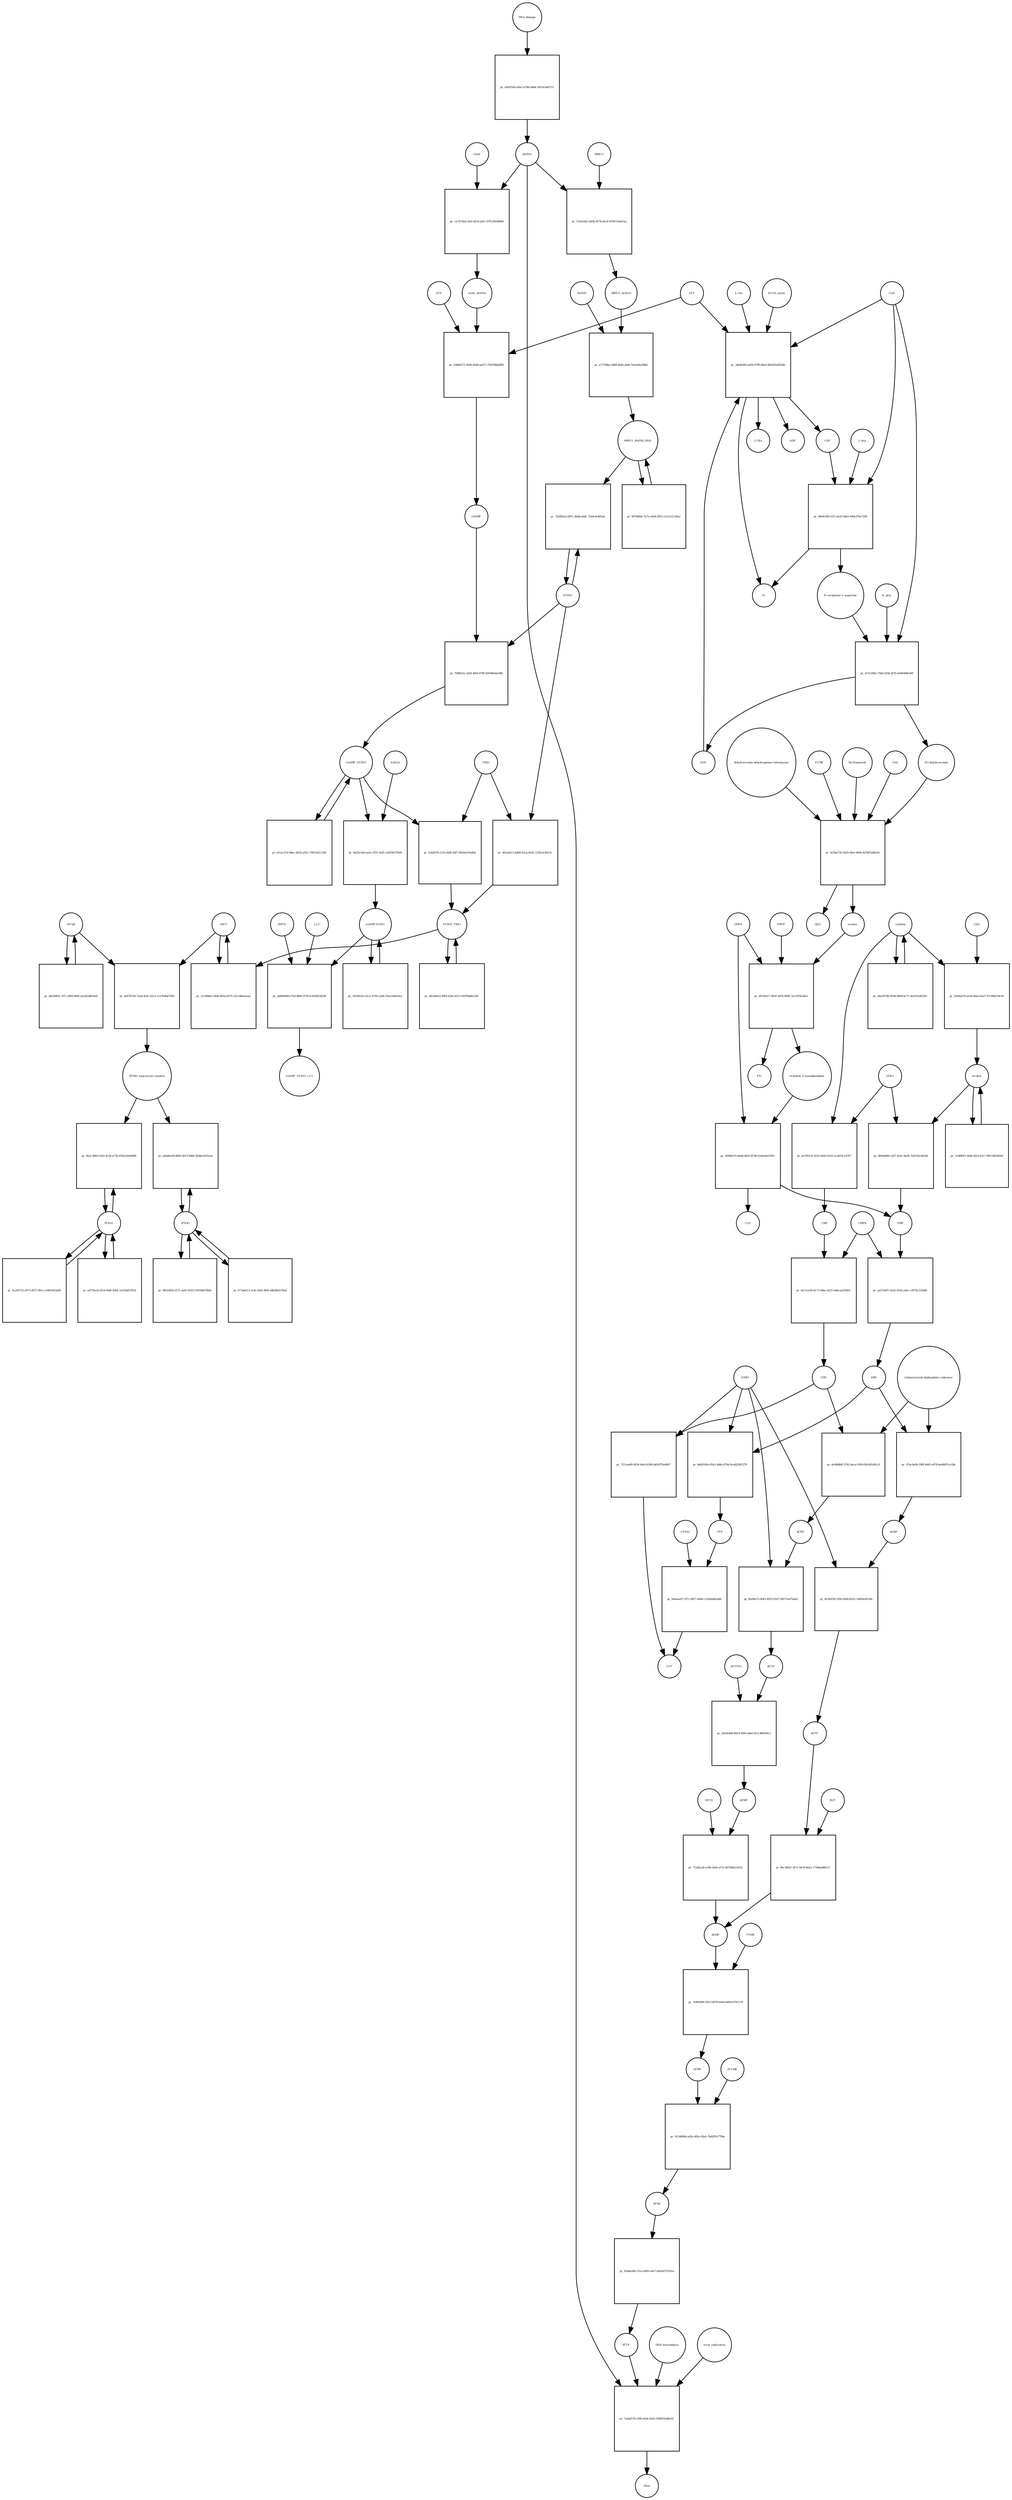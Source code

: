 strict digraph  {
"NF-kB" [annotation="urn_miriam_obo.go_GO%3A0071159", bipartite=0, cls=complex, fontsize=4, label="NF-kB", shape=circle];
"pr_be67b726-7eab-4a0c-b5c5-1ce7b4be7926" [annotation="", bipartite=1, cls=process, fontsize=4, label="pr_be67b726-7eab-4a0c-b5c5-1ce7b4be7926", shape=square];
"IFNB1 expression complex" [annotation="", bipartite=0, cls=complex, fontsize=4, label="IFNB1 expression complex", shape=circle];
IRF3 [annotation="urn_miriam_hgnc_6118|urn_miriam_uniprot_Q14653|urn_miriam_ensembl_ENSG00000126456|urn_miriam_refseq_NM_001571|urn_miriam_hgnc.symbol_IRF3|urn_miriam_ncbigene_3661", bipartite=0, cls="macromolecule multimer", fontsize=4, label=IRF3, shape=circle];
dCDP [annotation="urn_miriam_obo.chebi_CHEBI%3A28846", bipartite=0, cls="simple chemical", fontsize=4, label=dCDP, shape=circle];
"pr_ffa99e15-9043-4925-81d7-98271e47abab" [annotation="", bipartite=1, cls=process, fontsize=4, label="pr_ffa99e15-9043-4925-81d7-98271e47abab", shape=square];
dCTP [annotation="urn_miriam_obo.chebi_CHEBI%3A16311", bipartite=0, cls="simple chemical", fontsize=4, label=dCTP, shape=circle];
NME1 [annotation="urn_miriam_uniprot_P15531|urn_miriam_hgnc_7849", bipartite=0, cls=macromolecule, fontsize=4, label=NME1, shape=circle];
uridine [annotation="urn_miriam_obo.chebi_CHEBI%3A16704", bipartite=0, cls="simple chemical", fontsize=4, label=uridine, shape=circle];
"pr_df446d80-cd27-416c-8a58-7e6193cd61b8" [annotation="", bipartite=1, cls=process, fontsize=4, label="pr_df446d80-cd27-416c-8a58-7e6193cd61b8", shape=square];
UMP [annotation="urn_miriam_obo.chebi_CHEBI%3A57865", bipartite=0, cls="simple chemical", fontsize=4, label=UMP, shape=circle];
UCK2 [annotation="urn_miriam_uniprot_Q9HA47|urn_miriam_hgnc_HGNC%3A12562", bipartite=0, cls=macromolecule, fontsize=4, label=UCK2, shape=circle];
"orotidine 5'-monophosphate" [annotation="urn_miriam_obo.chebi_CHEBI%3A15842", bipartite=0, cls="simple chemical", fontsize=4, label="orotidine 5'-monophosphate", shape=circle];
"pr_5696b155-b0ab-4832-8748-e54eeeb195f1" [annotation="", bipartite=1, cls=process, fontsize=4, label="pr_5696b155-b0ab-4832-8748-e54eeeb195f1", shape=square];
UMPS [annotation="urn_miriam_ncbigene_7372|urn_miriam_refseq_NM_000373|urn_miriam_hgnc.symbol_UMPS|urn_miriam_hgnc_12563|urn_miriam_ensembl_ENSG00000114491|urn_miriam_uniprot_P11172", bipartite=0, cls="macromolecule multimer", fontsize=4, label=UMPS, shape=circle];
CO2 [annotation="urn_miriam_obo.chebi_CHEBI%3A16526", bipartite=0, cls="simple chemical", fontsize=4, label=CO2, shape=circle];
UTP [annotation="urn_miriam_obo.chebi_CHEBI%3A15713", bipartite=0, cls="simple chemical", fontsize=4, label=UTP, shape=circle];
"pr_b44aea97-2f7c-4927-b40d-c192ebd62ddb" [annotation="", bipartite=1, cls=process, fontsize=4, label="pr_b44aea97-2f7c-4927-b40d-c192ebd62ddb", shape=square];
CTP [annotation="urn_miriam_obo.chebi_CHEBI%3A17677", bipartite=0, cls="simple chemical", fontsize=4, label=CTP, shape=circle];
CTPS1 [annotation="urn_miriam_hgnc_HGNC%3A2519|urn_miriam_uniprot_P17812", bipartite=0, cls=macromolecule, fontsize=4, label=CTPS1, shape=circle];
UDP [annotation="urn_miriam_obo.chebi_CHEBI%3A17659", bipartite=0, cls="simple chemical", fontsize=4, label=UDP, shape=circle];
"pr_97ac0a04-599f-44d5-a078-be46f47ce1bb" [annotation="", bipartite=1, cls=process, fontsize=4, label="pr_97ac0a04-599f-44d5-a078-be46f47ce1bb", shape=square];
dUDP [annotation="urn_miriam_obo.chebi_CHEBI%3A28850", bipartite=0, cls="simple chemical", fontsize=4, label=dUDP, shape=circle];
"ribonucleoside-diphosphate reductase" [annotation="urn_miriam_brenda_1.17.4.1|urn_miriam_obo.go_GO%3A0005971", bipartite=0, cls=complex, fontsize=4, label="ribonucleoside-diphosphate reductase", shape=circle];
IFNB1 [annotation="urn_miriam_ensembl_ENSG00000171855|urn_miriam_hgnc.symbol_IFNB1|urn_miriam_hgnc_5434|urn_miriam_uniprot_P01574|urn_miriam_refseq_NM_002176|urn_miriam_ncbigene_3456", bipartite=0, cls=macromolecule, fontsize=4, label=IFNB1, shape=circle];
"pr_a9ab6c69-d000-4815-848e-0fd4ec823ced" [annotation="", bipartite=1, cls=process, fontsize=4, label="pr_a9ab6c69-d000-4815-848e-0fd4ec823ced", shape=square];
"pr_ea57a607-a035-47d2-a9ec-cf87dc233dd0" [annotation="", bipartite=1, cls=process, fontsize=4, label="pr_ea57a607-a035-47d2-a9ec-cf87dc233dd0", shape=square];
CMPK [annotation="urn_miriam_uniprot_P30085|urn_miriam_hgnc_HGNC%3A18170", bipartite=0, cls=macromolecule, fontsize=4, label=CMPK, shape=circle];
"cGAMP-STING" [annotation="", bipartite=0, cls=complex, fontsize=4, label="cGAMP-STING", shape=circle];
"pr_1d5d053e-65c2-4744-a264-f3eec6d0e0a2" [annotation="", bipartite=1, cls=process, fontsize=4, label="pr_1d5d053e-65c2-4744-a264-f3eec6d0e0a2", shape=square];
IFNA1 [annotation="urn_miriam_hgnc.symbol_IFNA1|urn_miriam_ncbigene_3439|urn_miriam_refseq_NM_024013|urn_miriam_uniprot_P01562|urn_miriam_hgnc_5417|urn_miriam_ensembl_ENSG00000197919", bipartite=0, cls=macromolecule, fontsize=4, label=IFNA1, shape=circle];
"pr_9a2c3b80-51b3-4c56-a77b-478e126e009b" [annotation="", bipartite=1, cls=process, fontsize=4, label="pr_9a2c3b80-51b3-4c56-a77b-478e126e009b", shape=square];
"pr_51df8061-bb4f-40c6-b1c7-ffb130b3d592" [annotation="", bipartite=1, cls=process, fontsize=4, label="pr_51df8061-bb4f-40c6-b1c7-ffb130b3d592", shape=square];
CDP [annotation="urn_miriam_obo.chebi_CHEBI%3A17239", bipartite=0, cls="simple chemical", fontsize=4, label=CDP, shape=circle];
"pr_dc68d8df-2742-4aca-92fd-63fc001d0c2f" [annotation="", bipartite=1, cls=process, fontsize=4, label="pr_dc68d8df-2742-4aca-92fd-63fc001d0c2f", shape=square];
"pr_7211ee69-0624-44e0-83d0-dd367f5e6607" [annotation="", bipartite=1, cls=process, fontsize=4, label="pr_7211ee69-0624-44e0-83d0-dd367f5e6607", shape=square];
dTDP [annotation="urn_miriam_obo.chebi_CHEBI%3A18075", bipartite=0, cls="simple chemical", fontsize=4, label=dTDP, shape=circle];
"pr_056da586-551a-4d95-a0e7-6eb2d721541a" [annotation="", bipartite=1, cls=process, fontsize=4, label="pr_056da586-551a-4d95-a0e7-6eb2d721541a", shape=square];
dTTP [annotation="urn_miriam_obo.chebi_CHEBI%3A18077", bipartite=0, cls="simple chemical", fontsize=4, label=dTTP, shape=circle];
CMP [annotation="urn_miriam_obo.chebi_CHEBI%3A17361", bipartite=0, cls="simple chemical", fontsize=4, label=CMP, shape=circle];
"pr_ba7cea59-0c72-4dbc-b255-eb6cae1f5801" [annotation="", bipartite=1, cls=process, fontsize=4, label="pr_ba7cea59-0c72-4dbc-b255-eb6cae1f5801", shape=square];
dUMP [annotation="urn_miriam_obo.chebi_CHEBI%3A17622", bipartite=0, cls="simple chemical", fontsize=4, label=dUMP, shape=circle];
"pr_7e863b96-2013-4079-b4a6-b605c070c176" [annotation="", bipartite=1, cls=process, fontsize=4, label="pr_7e863b96-2013-4079-b4a6-b605c070c176", shape=square];
dTMP [annotation="urn_miriam_obo.chebi_CHEBI%3A17013", bipartite=0, cls="simple chemical", fontsize=4, label=dTMP, shape=circle];
TYMS [annotation="urn_miriam_uniprot_P04818|urn_miriam_hgnc_HGNC%3A12441", bipartite=0, cls=macromolecule, fontsize=4, label=TYMS, shape=circle];
dsDNA [annotation="urn_miriam_obo.chebi_CHEBI%3A75909", bipartite=0, cls="simple chemical", fontsize=4, label=dsDNA, shape=circle];
"pr_7aeb457b-cf6b-4a0e-be41-940633adbcb1" [annotation="", bipartite=1, cls=process, fontsize=4, label="pr_7aeb457b-cf6b-4a0e-be41-940633adbcb1", shape=square];
DNA [annotation="", bipartite=0, cls="nucleic acid feature", fontsize=4, label=DNA, shape=circle];
"DNA biosynthesis" [annotation="urn_miriam_obo.go_GO%3A0071897", bipartite=0, cls=phenotype, fontsize=4, label="DNA biosynthesis", shape=circle];
"virus replication" [annotation="urn_miriam_obo.go_GO%3A0019079", bipartite=0, cls=phenotype, fontsize=4, label="virus replication", shape=circle];
MRE11_RAD50_DNA [annotation="", bipartite=0, cls=complex, fontsize=4, label=MRE11_RAD50_DNA, shape=circle];
"pr_897bf8b1-7e7e-4d36-85f1-e3131211f4a2" [annotation="", bipartite=1, cls=process, fontsize=4, label="pr_897bf8b1-7e7e-4d36-85f1-e3131211f4a2", shape=square];
"pr_4418a4d8-86cd-45f6-a0e0-9a1c46f5e9c3" [annotation="", bipartite=1, cls=process, fontsize=4, label="pr_4418a4d8-86cd-45f6-a0e0-9a1c46f5e9c3", shape=square];
dCMP [annotation="urn_miriam_obo.chebi_CHEBI%3A15918", bipartite=0, cls="simple chemical", fontsize=4, label=dCMP, shape=circle];
DCTPP1 [annotation="urn_miriam_uniprot_Q9H773|urn_miriam_hgnc_HGNC%3A28777", bipartite=0, cls=macromolecule, fontsize=4, label=DCTPP1, shape=circle];
"pr_671de013-3c3e-45f5-9fd0-ddfa964376a4" [annotation="", bipartite=1, cls=process, fontsize=4, label="pr_671de013-3c3e-45f5-9fd0-ddfa964376a4", shape=square];
"pr_88314652-f57c-4d1f-8203-510596d79bf4" [annotation="", bipartite=1, cls=process, fontsize=4, label="pr_88314652-f57c-4d1f-8203-510596d79bf4", shape=square];
ATP [annotation="urn_miriam_obo.chebi_CHEBI%3A15422", bipartite=0, cls="simple chemical", fontsize=4, label=ATP, shape=circle];
"pr_cb8db273-5b06-42db-aa07-c76d7866d499" [annotation="", bipartite=1, cls=process, fontsize=4, label="pr_cb8db273-5b06-42db-aa07-c76d7866d499", shape=square];
GTP [annotation="urn_miriam_obo.chebi_CHEBI%3A15996", bipartite=0, cls="simple chemical", fontsize=4, label=GTP, shape=circle];
cGAMP [annotation="urn_miriam_obo.chebi_CHEBI%3A75947", bipartite=0, cls="simple chemical", fontsize=4, label=cGAMP, shape=circle];
cGAS_dsDNA [annotation=urn_miriam_pubmed_28363908, bipartite=0, cls=complex, fontsize=4, label=cGAS_dsDNA, shape=circle];
cytidine [annotation="urn_miriam_obo.chebi_CHEBI%3A17562", bipartite=0, cls="simple chemical", fontsize=4, label=cytidine, shape=circle];
"pr_bc291fc0-3225-4456-b332-1ca623c14767" [annotation="", bipartite=1, cls=process, fontsize=4, label="pr_bc291fc0-3225-4456-b332-1ca623c14767", shape=square];
"pr_708ffe2a-2d26-4f04-97f6-029380ebc88b" [annotation="", bipartite=1, cls=process, fontsize=4, label="pr_708ffe2a-2d26-4f04-97f6-029380ebc88b", shape=square];
STING [annotation=urn_miriam_uniprot_Q86WV6, bipartite=0, cls="macromolecule multimer", fontsize=4, label=STING, shape=circle];
cGAMP_STING [annotation="urn_miriam_obo.go_GO%3A1990231", bipartite=0, cls=complex, fontsize=4, label=cGAMP_STING, shape=circle];
"L-Gln" [annotation="urn_miriam_obo.chebi_CHEBI%3A18050", bipartite=0, cls="simple chemical", fontsize=4, label="L-Gln", shape=circle];
"pr_3ded630f-ad59-4799-8da3-80d305e99346" [annotation="", bipartite=1, cls=process, fontsize=4, label="pr_3ded630f-ad59-4799-8da3-80d305e99346", shape=square];
CAP [annotation="urn_miriam_obo.chebi_CHEBI%3A17672", bipartite=0, cls="simple chemical", fontsize=4, label=CAP, shape=circle];
CAD [annotation="urn_miriam_refseq_NM_001306079|urn_miriam_hgnc_1424|urn_miriam_hgnc.symbol_CAD|urn_miriam_uniprot_P27708|urn_miriam_ncbigene_790|urn_miriam_ensembl_ENSG00000084774", bipartite=0, cls=macromolecule, fontsize=4, label=CAD, shape=circle];
HCO3_minus [annotation="urn_miriam_obo.chebi_CHEBI%3A17544", bipartite=0, cls="simple chemical", fontsize=4, label=HCO3_minus, shape=circle];
H2O [annotation="urn_miriam_obo.chebi_CHEBI%3A15377", bipartite=0, cls="simple chemical", fontsize=4, label=H2O, shape=circle];
"L-Glu" [annotation="urn_miriam_obo.chebi_CHEBI%3A16015", bipartite=0, cls="simple chemical", fontsize=4, label="L-Glu", shape=circle];
ADP [annotation="urn_miriam_obo.chebi_CHEBI%3A16761", bipartite=0, cls="simple chemical", fontsize=4, label=ADP, shape=circle];
Pi [annotation="urn_miriam_obo.chebi_CHEBI%3A18367", bipartite=0, cls="simple chemical", fontsize=4, label=Pi, shape=circle];
"pr_b8d1926e-65a5-4d8e-879d-9ced259f1379" [annotation="", bipartite=1, cls=process, fontsize=4, label="pr_b8d1926e-65a5-4d8e-879d-9ced259f1379", shape=square];
"N-carbamoyl-L-aspartate" [annotation="urn_miriam_obo.chebi_CHEBI%3A32814", bipartite=0, cls="simple chemical", fontsize=4, label="N-carbamoyl-L-aspartate", shape=circle];
"pr_6721290e-758d-425b-bf7b-fa8f6488c66f" [annotation="", bipartite=1, cls=process, fontsize=4, label="pr_6721290e-758d-425b-bf7b-fa8f6488c66f", shape=square];
"(S)-dihydroorotate" [annotation="urn_miriam_obo.chebi_CHEBI%3A30864", bipartite=0, cls="simple chemical", fontsize=4, label="(S)-dihydroorotate", shape=circle];
H_plus [annotation="urn_miriam_obo.chebi_CHEBI%3A15378", bipartite=0, cls="simple chemical", fontsize=4, label=H_plus, shape=circle];
"pr_d6a3965c-1f7c-40fd-886f-2a2d22db54a8" [annotation="", bipartite=1, cls=process, fontsize=4, label="pr_d6a3965c-1f7c-40fd-886f-2a2d22db54a8", shape=square];
"pr_e8729a1b-f014-444f-95b4-1e352bf37816" [annotation="", bipartite=1, cls=process, fontsize=4, label="pr_e8729a1b-f014-444f-95b4-1e352bf37816", shape=square];
TBK1 [annotation="urn_miriam_hgnc.symbol_TBK1|urn_miriam_ensembl_ENSG00000183735|urn_miriam_uniprot_Q9UHD2|urn_miriam_refseq_NM_013254|urn_miriam_hgnc_11584|urn_miriam_ncbigene_29110", bipartite=0, cls=macromolecule, fontsize=4, label=TBK1, shape=circle];
"pr_fc6d07f0-2315-46ff-b0f7-f8544e916d6d" [annotation="", bipartite=1, cls=process, fontsize=4, label="pr_fc6d07f0-2315-46ff-b0f7-f8544e916d6d", shape=square];
STING_TBK1 [annotation=urn_miriam_pubmed_30842653, bipartite=0, cls=complex, fontsize=4, label=STING_TBK1, shape=circle];
"pr_762803a3-b97c-4bdd-a6dc-7efdc6e485eb" [annotation="", bipartite=1, cls=process, fontsize=4, label="pr_762803a3-b97c-4bdd-a6dc-7efdc6e485eb", shape=square];
"pr_9ca92752-e973-4975-9fe1-e3461f41bf49" [annotation="", bipartite=1, cls=process, fontsize=4, label="pr_9ca92752-e973-4975-9fe1-e3461f41bf49", shape=square];
"pr_ce7d746d-5fa9-4d7d-abfc-d79129e68060" [annotation="", bipartite=1, cls=process, fontsize=4, label="pr_ce7d746d-5fa9-4d7d-abfc-d79129e68060", shape=square];
cGAS [annotation="urn_miriam_ensembl_ENSG00000164430|urn_miriam_hgnc_21367|urn_miriam_ncbigene_115004|urn_miriam_uniprot_Q8N884|urn_miriam_hgnc.symbol_CGAS|urn_miriam_refseq_NM_138441", bipartite=0, cls=macromolecule, fontsize=4, label=cGAS, shape=circle];
"pr_6bc8ebe5-80fd-426e-8315-0e97ba8ec561" [annotation="", bipartite=1, cls=process, fontsize=4, label="pr_6bc8ebe5-80fd-426e-8315-0e97ba8ec561", shape=square];
orotate [annotation="urn_miriam_obo.chebi_CHEBI%3A30839", bipartite=0, cls="simple chemical", fontsize=4, label=orotate, shape=circle];
"pr_d47deb17-8b5f-4d76-8690-7ac55f3a3da1" [annotation="", bipartite=1, cls=process, fontsize=4, label="pr_d47deb17-8b5f-4d76-8690-7ac55f3a3da1", shape=square];
PRPP [annotation="urn_miriam_obo.chebi_CHEBI%3A17111", bipartite=0, cls="simple chemical", fontsize=4, label=PRPP, shape=circle];
PPi [annotation="urn_miriam_obo.chebi_CHEBI%3A18361", bipartite=0, cls="simple chemical", fontsize=4, label=PPi, shape=circle];
"pr_b4a397db-950d-496d-bc71-de4255def343" [annotation="", bipartite=1, cls=process, fontsize=4, label="pr_b4a397db-950d-496d-bc71-de4255def343", shape=square];
"pr_1cc80bbe-58db-465e-b57f-c31c58eeeead" [annotation="", bipartite=1, cls=process, fontsize=4, label="pr_1cc80bbe-58db-465e-b57f-c31c58eeeead", shape=square];
"pr_e01ac314-68ac-4650-a951-79f31d211290" [annotation="", bipartite=1, cls=process, fontsize=4, label="pr_e01ac314-68ac-4650-a951-79f31d211290", shape=square];
RAD50 [annotation="urn_miriam_ncbigene_10111|urn_miriam_refseq_NM_005732|urn_miriam_uniprot_Q92878|urn_miriam_hgnc.symbol_RAD50|urn_miriam_ensembl_ENSG00000113522|urn_miriam_hgnc_9816", bipartite=0, cls="macromolecule multimer", fontsize=4, label=RAD50, shape=circle];
"pr_a717fbba-5d8d-4b4a-af84-7eb3a9a499bf" [annotation="", bipartite=1, cls=process, fontsize=4, label="pr_a717fbba-5d8d-4b4a-af84-7eb3a9a499bf", shape=square];
MRE11_dsDNA [annotation="urn_miriam_obo.go_GO%3A0003690", bipartite=0, cls=complex, fontsize=4, label=MRE11_dsDNA, shape=circle];
"pr_d23be756-5429-40ef-9886-4d78f32d623d" [annotation="", bipartite=1, cls=process, fontsize=4, label="pr_d23be756-5429-40ef-9886-4d78f32d623d", shape=square];
"dihydroorotate dehydrogenase holoenzyme" [annotation="urn_miriam_ncbigene_1723|urn_miriam_hgnc_HGNC%3A2867|urn_miriam_hgnc.symbol_DHODH", bipartite=0, cls="simple chemical", fontsize=4, label="dihydroorotate dehydrogenase holoenzyme", shape=circle];
P1788 [annotation=urn_miriam_pubmed_31740051, bipartite=0, cls="simple chemical", fontsize=4, label=P1788, shape=circle];
Teriflunomide [annotation=urn_miriam_drugbank_DB08880, bipartite=0, cls="simple chemical", fontsize=4, label=Teriflunomide, shape=circle];
CoQ [annotation="urn_miriam_obo.chebi_CHEBI%3A16389", bipartite=0, cls="simple chemical", fontsize=4, label=CoQ, shape=circle];
QH2 [annotation="urn_miriam_obo.chebi_CHEBI%3A17976", bipartite=0, cls="simple chemical", fontsize=4, label=QH2, shape=circle];
"pr_9e1fef34-3350-45d9-8523-1d4f0e4f109e" [annotation="", bipartite=1, cls=process, fontsize=4, label="pr_9e1fef34-3350-45d9-8523-1d4f0e4f109e", shape=square];
dUTP [annotation="urn_miriam_obo.chebi_CHEBI%3A17625", bipartite=0, cls="simple chemical", fontsize=4, label=dUTP, shape=circle];
"pr_200da918-ae34-44e6-ba27-b7cf68a7de34" [annotation="", bipartite=1, cls=process, fontsize=4, label="pr_200da918-ae34-44e6-ba27-b7cf68a7de34", shape=square];
CDA [annotation="urn_miriam_uniprot_P32320|urn_miriam_ncbigene_978|urn_miriam_refseq_NM_001785|urn_miriam_ensembl_ENSG00000158825|urn_miriam_hgnc.symbol_CDA|urn_miriam_hgnc_1712", bipartite=0, cls=macromolecule, fontsize=4, label=CDA, shape=circle];
"pr_9bc36b1f-2471-4470-9eb2-1758ded86ce7" [annotation="", bipartite=1, cls=process, fontsize=4, label="pr_9bc36b1f-2471-4470-9eb2-1758ded86ce7", shape=square];
DUT [annotation="urn_miriam_hgnc_HGNC%3A3078|urn_miriam_uniprot_P33316", bipartite=0, cls=macromolecule, fontsize=4, label=DUT, shape=circle];
"pr_ad9d94d8-a75d-480e-97fd-fc003823d29f" [annotation="", bipartite=1, cls=process, fontsize=4, label="pr_ad9d94d8-a75d-480e-97fd-fc003823d29f", shape=square];
LC3 [annotation="", bipartite=0, cls=macromolecule, fontsize=4, label=LC3, shape=circle];
cGAMP_STING_LC3 [annotation="", bipartite=0, cls=complex, fontsize=4, label=cGAMP_STING_LC3, shape=circle];
WIPI2 [annotation="urn_miriam_refseq_NM_015610|urn_miriam_hgnc_32225|urn_miriam_hgnc.symbol_WIPI2|urn_miriam_ensembl_ENSG00000157954|urn_miriam_ncbigene_26100|urn_miriam_uniprot_Q9Y4P8", bipartite=0, cls=macromolecule, fontsize=4, label=WIPI2, shape=circle];
"pr_d4e9cf9d-cf21-4a32-94e5-490e376e7206" [annotation="", bipartite=1, cls=process, fontsize=4, label="pr_d4e9cf9d-cf21-4a32-94e5-490e376e7206", shape=square];
"L-Asp" [annotation="urn_miriam_obo.chebi_CHEBI%3A29991", bipartite=0, cls="simple chemical", fontsize=4, label="L-Asp", shape=circle];
"pr_57a0c641-d45b-457b-9ec8-d7447cbde1aa" [annotation="", bipartite=1, cls=process, fontsize=4, label="pr_57a0c641-d45b-457b-9ec8-d7447cbde1aa", shape=square];
MRE11 [annotation="urn_miriam_hgnc.symbol_MRE11|urn_miriam_ncbigene_4361|urn_miriam_uniprot_P49959|urn_miriam_ensembl_ENSG00000020922|urn_miriam_refseq_NM_005591|urn_miriam_hgnc_7230", bipartite=0, cls="macromolecule multimer", fontsize=4, label=MRE11, shape=circle];
"pr_6154690d-ad2a-482e-95e5-79d287e779be" [annotation="", bipartite=1, cls=process, fontsize=4, label="pr_6154690d-ad2a-482e-95e5-79d287e779be", shape=square];
dTYMK [annotation="urn_miriam_uniprot_P23919|urn_miriam_hgnc_HGNC%3A3061", bipartite=0, cls=macromolecule, fontsize=4, label=dTYMK, shape=circle];
"pr_8d33e14d-eed1-4701-9af5-1d2f365795f8" [annotation="", bipartite=1, cls=process, fontsize=4, label="pr_8d33e14d-eed1-4701-9af5-1d2f365795f8", shape=square];
SAR1A [annotation="urn_miriam_uniprot_Q9NR31|urn_miriam_ensembl_ENSG00000079332|urn_miriam_hgnc_10534|urn_miriam_hgnc.symbol_SAR1A|urn_miriam_refseq_NM_001142648|urn_miriam_ncbigene_56681", bipartite=0, cls=macromolecule, fontsize=4, label=SAR1A, shape=circle];
"pr_d61ab2c2-bd84-42ea-b632-125fe3cb813c" [annotation="", bipartite=1, cls=process, fontsize=4, label="pr_d61ab2c2-bd84-42ea-b632-125fe3cb813c", shape=square];
"pr_e0b5f543-e0a2-476d-9dd4-303143ef6715" [annotation="", bipartite=1, cls=process, fontsize=4, label="pr_e0b5f543-e0a2-476d-9dd4-303143ef6715", shape=square];
"DNA damage" [annotation="", bipartite=0, cls=phenotype, fontsize=4, label="DNA damage", shape=circle];
"pr_715d2ca8-a36b-4ebf-a57e-607d4b2c0016" [annotation="", bipartite=1, cls=process, fontsize=4, label="pr_715d2ca8-a36b-4ebf-a57e-607d4b2c0016", shape=square];
DCTD [annotation="urn_miriam_uniprot_P32321|urn_miriam_hgnc_HGNC%3A2710", bipartite=0, cls=macromolecule, fontsize=4, label=DCTD, shape=circle];
"NF-kB" -> "pr_be67b726-7eab-4a0c-b5c5-1ce7b4be7926"  [annotation="", interaction_type=consumption];
"NF-kB" -> "pr_d6a3965c-1f7c-40fd-886f-2a2d22db54a8"  [annotation="", interaction_type=consumption];
"pr_be67b726-7eab-4a0c-b5c5-1ce7b4be7926" -> "IFNB1 expression complex"  [annotation="", interaction_type=production];
"IFNB1 expression complex" -> "pr_a9ab6c69-d000-4815-848e-0fd4ec823ced"  [annotation=urn_miriam_pubmed_20610653, interaction_type=stimulation];
"IFNB1 expression complex" -> "pr_9a2c3b80-51b3-4c56-a77b-478e126e009b"  [annotation=urn_miriam_pubmed_16979567, interaction_type=stimulation];
IRF3 -> "pr_be67b726-7eab-4a0c-b5c5-1ce7b4be7926"  [annotation="", interaction_type=consumption];
IRF3 -> "pr_1cc80bbe-58db-465e-b57f-c31c58eeeead"  [annotation="", interaction_type=consumption];
dCDP -> "pr_ffa99e15-9043-4925-81d7-98271e47abab"  [annotation="", interaction_type=consumption];
"pr_ffa99e15-9043-4925-81d7-98271e47abab" -> dCTP  [annotation="", interaction_type=production];
dCTP -> "pr_4418a4d8-86cd-45f6-a0e0-9a1c46f5e9c3"  [annotation="", interaction_type=consumption];
NME1 -> "pr_ffa99e15-9043-4925-81d7-98271e47abab"  [annotation=urn_miriam_pubmed_17827303, interaction_type=catalysis];
NME1 -> "pr_7211ee69-0624-44e0-83d0-dd367f5e6607"  [annotation=urn_miriam_pubmed_28458037, interaction_type=catalysis];
NME1 -> "pr_b8d1926e-65a5-4d8e-879d-9ced259f1379"  [annotation=urn_miriam_pubmed_28458037, interaction_type=catalysis];
NME1 -> "pr_9e1fef34-3350-45d9-8523-1d4f0e4f109e"  [annotation=urn_miriam_pubmed_17827303, interaction_type=catalysis];
uridine -> "pr_df446d80-cd27-416c-8a58-7e6193cd61b8"  [annotation="", interaction_type=consumption];
uridine -> "pr_51df8061-bb4f-40c6-b1c7-ffb130b3d592"  [annotation="", interaction_type=consumption];
"pr_df446d80-cd27-416c-8a58-7e6193cd61b8" -> UMP  [annotation="", interaction_type=production];
UMP -> "pr_ea57a607-a035-47d2-a9ec-cf87dc233dd0"  [annotation="", interaction_type=consumption];
UCK2 -> "pr_df446d80-cd27-416c-8a58-7e6193cd61b8"  [annotation=urn_miriam_pubmed_15130468, interaction_type=catalysis];
UCK2 -> "pr_bc291fc0-3225-4456-b332-1ca623c14767"  [annotation=urn_miriam_pubmed_15130468, interaction_type=catalysis];
"orotidine 5'-monophosphate" -> "pr_5696b155-b0ab-4832-8748-e54eeeb195f1"  [annotation="", interaction_type=consumption];
"pr_5696b155-b0ab-4832-8748-e54eeeb195f1" -> UMP  [annotation="", interaction_type=production];
"pr_5696b155-b0ab-4832-8748-e54eeeb195f1" -> CO2  [annotation="", interaction_type=production];
UMPS -> "pr_5696b155-b0ab-4832-8748-e54eeeb195f1"  [annotation=urn_miriam_reactome_REACT_1698, interaction_type=catalysis];
UMPS -> "pr_d47deb17-8b5f-4d76-8690-7ac55f3a3da1"  [annotation=urn_miriam_reactome_REACT_1698, interaction_type=catalysis];
UTP -> "pr_b44aea97-2f7c-4927-b40d-c192ebd62ddb"  [annotation="", interaction_type=consumption];
"pr_b44aea97-2f7c-4927-b40d-c192ebd62ddb" -> CTP  [annotation="", interaction_type=production];
CTPS1 -> "pr_b44aea97-2f7c-4927-b40d-c192ebd62ddb"  [annotation=urn_miriam_pubmed_5411547, interaction_type=catalysis];
UDP -> "pr_97ac0a04-599f-44d5-a078-be46f47ce1bb"  [annotation="", interaction_type=consumption];
UDP -> "pr_b8d1926e-65a5-4d8e-879d-9ced259f1379"  [annotation="", interaction_type=consumption];
"pr_97ac0a04-599f-44d5-a078-be46f47ce1bb" -> dUDP  [annotation="", interaction_type=production];
dUDP -> "pr_9e1fef34-3350-45d9-8523-1d4f0e4f109e"  [annotation="", interaction_type=consumption];
"ribonucleoside-diphosphate reductase" -> "pr_97ac0a04-599f-44d5-a078-be46f47ce1bb"  [annotation=urn_miriam_pubmed_24809024, interaction_type=catalysis];
"ribonucleoside-diphosphate reductase" -> "pr_dc68d8df-2742-4aca-92fd-63fc001d0c2f"  [annotation=urn_miriam_pubmed_24809024, interaction_type=catalysis];
IFNB1 -> "pr_a9ab6c69-d000-4815-848e-0fd4ec823ced"  [annotation="", interaction_type=consumption];
IFNB1 -> "pr_671de013-3c3e-45f5-9fd0-ddfa964376a4"  [annotation="", interaction_type=consumption];
IFNB1 -> "pr_88314652-f57c-4d1f-8203-510596d79bf4"  [annotation="", interaction_type=consumption];
"pr_a9ab6c69-d000-4815-848e-0fd4ec823ced" -> IFNB1  [annotation="", interaction_type=production];
"pr_ea57a607-a035-47d2-a9ec-cf87dc233dd0" -> UDP  [annotation="", interaction_type=production];
CMPK -> "pr_ea57a607-a035-47d2-a9ec-cf87dc233dd0"  [annotation=urn_miriam_pubmed_10462544, interaction_type=catalysis];
CMPK -> "pr_ba7cea59-0c72-4dbc-b255-eb6cae1f5801"  [annotation=urn_miriam_pubmed_10462544, interaction_type=catalysis];
"cGAMP-STING" -> "pr_1d5d053e-65c2-4744-a264-f3eec6d0e0a2"  [annotation="", interaction_type=consumption];
"cGAMP-STING" -> "pr_ad9d94d8-a75d-480e-97fd-fc003823d29f"  [annotation="", interaction_type=consumption];
"pr_1d5d053e-65c2-4744-a264-f3eec6d0e0a2" -> "cGAMP-STING"  [annotation="", interaction_type=production];
IFNA1 -> "pr_9a2c3b80-51b3-4c56-a77b-478e126e009b"  [annotation="", interaction_type=consumption];
IFNA1 -> "pr_e8729a1b-f014-444f-95b4-1e352bf37816"  [annotation="", interaction_type=consumption];
IFNA1 -> "pr_9ca92752-e973-4975-9fe1-e3461f41bf49"  [annotation="", interaction_type=consumption];
"pr_9a2c3b80-51b3-4c56-a77b-478e126e009b" -> IFNA1  [annotation="", interaction_type=production];
"pr_51df8061-bb4f-40c6-b1c7-ffb130b3d592" -> uridine  [annotation="", interaction_type=production];
CDP -> "pr_dc68d8df-2742-4aca-92fd-63fc001d0c2f"  [annotation="", interaction_type=consumption];
CDP -> "pr_7211ee69-0624-44e0-83d0-dd367f5e6607"  [annotation="", interaction_type=consumption];
"pr_dc68d8df-2742-4aca-92fd-63fc001d0c2f" -> dCDP  [annotation="", interaction_type=production];
"pr_7211ee69-0624-44e0-83d0-dd367f5e6607" -> CTP  [annotation="", interaction_type=production];
dTDP -> "pr_056da586-551a-4d95-a0e7-6eb2d721541a"  [annotation="", interaction_type=consumption];
"pr_056da586-551a-4d95-a0e7-6eb2d721541a" -> dTTP  [annotation="", interaction_type=production];
dTTP -> "pr_7aeb457b-cf6b-4a0e-be41-940633adbcb1"  [annotation="", interaction_type=consumption];
CMP -> "pr_ba7cea59-0c72-4dbc-b255-eb6cae1f5801"  [annotation="", interaction_type=consumption];
"pr_ba7cea59-0c72-4dbc-b255-eb6cae1f5801" -> CDP  [annotation="", interaction_type=production];
dUMP -> "pr_7e863b96-2013-4079-b4a6-b605c070c176"  [annotation="", interaction_type=consumption];
"pr_7e863b96-2013-4079-b4a6-b605c070c176" -> dTMP  [annotation="", interaction_type=production];
dTMP -> "pr_6154690d-ad2a-482e-95e5-79d287e779be"  [annotation="", interaction_type=consumption];
TYMS -> "pr_7e863b96-2013-4079-b4a6-b605c070c176"  [annotation=urn_miriam_pubmed_3099389, interaction_type=catalysis];
dsDNA -> "pr_7aeb457b-cf6b-4a0e-be41-940633adbcb1"  [annotation="", interaction_type=consumption];
dsDNA -> "pr_ce7d746d-5fa9-4d7d-abfc-d79129e68060"  [annotation="", interaction_type=consumption];
dsDNA -> "pr_57a0c641-d45b-457b-9ec8-d7447cbde1aa"  [annotation="", interaction_type=consumption];
"pr_7aeb457b-cf6b-4a0e-be41-940633adbcb1" -> DNA  [annotation="", interaction_type=production];
"DNA biosynthesis" -> "pr_7aeb457b-cf6b-4a0e-be41-940633adbcb1"  [annotation="", interaction_type=catalysis];
"virus replication" -> "pr_7aeb457b-cf6b-4a0e-be41-940633adbcb1"  [annotation="", interaction_type=inhibition];
MRE11_RAD50_DNA -> "pr_897bf8b1-7e7e-4d36-85f1-e3131211f4a2"  [annotation="", interaction_type=consumption];
MRE11_RAD50_DNA -> "pr_762803a3-b97c-4bdd-a6dc-7efdc6e485eb"  [annotation=urn_miriam_pubmed_23388631, interaction_type=catalysis];
"pr_897bf8b1-7e7e-4d36-85f1-e3131211f4a2" -> MRE11_RAD50_DNA  [annotation="", interaction_type=production];
"pr_4418a4d8-86cd-45f6-a0e0-9a1c46f5e9c3" -> dCMP  [annotation="", interaction_type=production];
dCMP -> "pr_715d2ca8-a36b-4ebf-a57e-607d4b2c0016"  [annotation="", interaction_type=consumption];
DCTPP1 -> "pr_4418a4d8-86cd-45f6-a0e0-9a1c46f5e9c3"  [annotation=urn_miriam_pubmed_13788541, interaction_type=catalysis];
"pr_671de013-3c3e-45f5-9fd0-ddfa964376a4" -> IFNB1  [annotation="", interaction_type=production];
"pr_88314652-f57c-4d1f-8203-510596d79bf4" -> IFNB1  [annotation="", interaction_type=production];
ATP -> "pr_cb8db273-5b06-42db-aa07-c76d7866d499"  [annotation="", interaction_type=consumption];
ATP -> "pr_3ded630f-ad59-4799-8da3-80d305e99346"  [annotation="", interaction_type=consumption];
"pr_cb8db273-5b06-42db-aa07-c76d7866d499" -> cGAMP  [annotation="", interaction_type=production];
GTP -> "pr_cb8db273-5b06-42db-aa07-c76d7866d499"  [annotation="", interaction_type=consumption];
cGAMP -> "pr_708ffe2a-2d26-4f04-97f6-029380ebc88b"  [annotation="", interaction_type=consumption];
cGAS_dsDNA -> "pr_cb8db273-5b06-42db-aa07-c76d7866d499"  [annotation=urn_miriam_pubmed_29622565, interaction_type=catalysis];
cytidine -> "pr_bc291fc0-3225-4456-b332-1ca623c14767"  [annotation="", interaction_type=consumption];
cytidine -> "pr_b4a397db-950d-496d-bc71-de4255def343"  [annotation="", interaction_type=consumption];
cytidine -> "pr_200da918-ae34-44e6-ba27-b7cf68a7de34"  [annotation="", interaction_type=consumption];
"pr_bc291fc0-3225-4456-b332-1ca623c14767" -> CMP  [annotation="", interaction_type=production];
"pr_708ffe2a-2d26-4f04-97f6-029380ebc88b" -> cGAMP_STING  [annotation="", interaction_type=production];
STING -> "pr_708ffe2a-2d26-4f04-97f6-029380ebc88b"  [annotation="", interaction_type=consumption];
STING -> "pr_762803a3-b97c-4bdd-a6dc-7efdc6e485eb"  [annotation="", interaction_type=consumption];
STING -> "pr_d61ab2c2-bd84-42ea-b632-125fe3cb813c"  [annotation="", interaction_type=consumption];
cGAMP_STING -> "pr_fc6d07f0-2315-46ff-b0f7-f8544e916d6d"  [annotation="", interaction_type=consumption];
cGAMP_STING -> "pr_e01ac314-68ac-4650-a951-79f31d211290"  [annotation="", interaction_type=consumption];
cGAMP_STING -> "pr_8d33e14d-eed1-4701-9af5-1d2f365795f8"  [annotation="", interaction_type=consumption];
"L-Gln" -> "pr_3ded630f-ad59-4799-8da3-80d305e99346"  [annotation="", interaction_type=consumption];
"pr_3ded630f-ad59-4799-8da3-80d305e99346" -> CAP  [annotation="", interaction_type=production];
"pr_3ded630f-ad59-4799-8da3-80d305e99346" -> "L-Glu"  [annotation="", interaction_type=production];
"pr_3ded630f-ad59-4799-8da3-80d305e99346" -> ADP  [annotation="", interaction_type=production];
"pr_3ded630f-ad59-4799-8da3-80d305e99346" -> Pi  [annotation="", interaction_type=production];
CAP -> "pr_d4e9cf9d-cf21-4a32-94e5-490e376e7206"  [annotation="", interaction_type=consumption];
CAD -> "pr_3ded630f-ad59-4799-8da3-80d305e99346"  [annotation=urn_miriam_reactome_REACT_73577, interaction_type=catalysis];
CAD -> "pr_6721290e-758d-425b-bf7b-fa8f6488c66f"  [annotation=urn_miriam_reactome_REACT_1698, interaction_type=catalysis];
CAD -> "pr_d4e9cf9d-cf21-4a32-94e5-490e376e7206"  [annotation=urn_miriam_reactome_REACT_1698, interaction_type=catalysis];
HCO3_minus -> "pr_3ded630f-ad59-4799-8da3-80d305e99346"  [annotation="", interaction_type=consumption];
H2O -> "pr_3ded630f-ad59-4799-8da3-80d305e99346"  [annotation="", interaction_type=consumption];
"pr_b8d1926e-65a5-4d8e-879d-9ced259f1379" -> UTP  [annotation="", interaction_type=production];
"N-carbamoyl-L-aspartate" -> "pr_6721290e-758d-425b-bf7b-fa8f6488c66f"  [annotation="", interaction_type=consumption];
"pr_6721290e-758d-425b-bf7b-fa8f6488c66f" -> "(S)-dihydroorotate"  [annotation="", interaction_type=production];
"pr_6721290e-758d-425b-bf7b-fa8f6488c66f" -> H2O  [annotation="", interaction_type=production];
"(S)-dihydroorotate" -> "pr_d23be756-5429-40ef-9886-4d78f32d623d"  [annotation="", interaction_type=consumption];
H_plus -> "pr_6721290e-758d-425b-bf7b-fa8f6488c66f"  [annotation="", interaction_type=consumption];
"pr_d6a3965c-1f7c-40fd-886f-2a2d22db54a8" -> "NF-kB"  [annotation="", interaction_type=production];
"pr_e8729a1b-f014-444f-95b4-1e352bf37816" -> IFNA1  [annotation="", interaction_type=production];
TBK1 -> "pr_fc6d07f0-2315-46ff-b0f7-f8544e916d6d"  [annotation="", interaction_type=consumption];
TBK1 -> "pr_d61ab2c2-bd84-42ea-b632-125fe3cb813c"  [annotation="", interaction_type=consumption];
"pr_fc6d07f0-2315-46ff-b0f7-f8544e916d6d" -> STING_TBK1  [annotation="", interaction_type=production];
STING_TBK1 -> "pr_6bc8ebe5-80fd-426e-8315-0e97ba8ec561"  [annotation="", interaction_type=consumption];
STING_TBK1 -> "pr_1cc80bbe-58db-465e-b57f-c31c58eeeead"  [annotation="urn_miriam_pubmed_22394562|urn_miriam_pubmed_25636800", interaction_type=catalysis];
"pr_762803a3-b97c-4bdd-a6dc-7efdc6e485eb" -> STING  [annotation="", interaction_type=production];
"pr_9ca92752-e973-4975-9fe1-e3461f41bf49" -> IFNA1  [annotation="", interaction_type=production];
"pr_ce7d746d-5fa9-4d7d-abfc-d79129e68060" -> cGAS_dsDNA  [annotation="", interaction_type=production];
cGAS -> "pr_ce7d746d-5fa9-4d7d-abfc-d79129e68060"  [annotation="", interaction_type=consumption];
"pr_6bc8ebe5-80fd-426e-8315-0e97ba8ec561" -> STING_TBK1  [annotation="", interaction_type=production];
orotate -> "pr_d47deb17-8b5f-4d76-8690-7ac55f3a3da1"  [annotation="", interaction_type=consumption];
"pr_d47deb17-8b5f-4d76-8690-7ac55f3a3da1" -> "orotidine 5'-monophosphate"  [annotation="", interaction_type=production];
"pr_d47deb17-8b5f-4d76-8690-7ac55f3a3da1" -> PPi  [annotation="", interaction_type=production];
PRPP -> "pr_d47deb17-8b5f-4d76-8690-7ac55f3a3da1"  [annotation="", interaction_type=consumption];
"pr_b4a397db-950d-496d-bc71-de4255def343" -> cytidine  [annotation="", interaction_type=production];
"pr_1cc80bbe-58db-465e-b57f-c31c58eeeead" -> IRF3  [annotation="", interaction_type=production];
"pr_e01ac314-68ac-4650-a951-79f31d211290" -> cGAMP_STING  [annotation="", interaction_type=production];
RAD50 -> "pr_a717fbba-5d8d-4b4a-af84-7eb3a9a499bf"  [annotation="", interaction_type=consumption];
"pr_a717fbba-5d8d-4b4a-af84-7eb3a9a499bf" -> MRE11_RAD50_DNA  [annotation="", interaction_type=production];
MRE11_dsDNA -> "pr_a717fbba-5d8d-4b4a-af84-7eb3a9a499bf"  [annotation="", interaction_type=consumption];
"pr_d23be756-5429-40ef-9886-4d78f32d623d" -> orotate  [annotation="", interaction_type=production];
"pr_d23be756-5429-40ef-9886-4d78f32d623d" -> QH2  [annotation="", interaction_type=production];
"dihydroorotate dehydrogenase holoenzyme" -> "pr_d23be756-5429-40ef-9886-4d78f32d623d"  [annotation="urn_miriam_reactome_REACT_1698|urn_miriam_doi_10.1101%2F2020.03.11.983056", interaction_type=catalysis];
P1788 -> "pr_d23be756-5429-40ef-9886-4d78f32d623d"  [annotation="urn_miriam_reactome_REACT_1698|urn_miriam_doi_10.1101%2F2020.03.11.983056", interaction_type=inhibition];
Teriflunomide -> "pr_d23be756-5429-40ef-9886-4d78f32d623d"  [annotation="urn_miriam_reactome_REACT_1698|urn_miriam_doi_10.1101%2F2020.03.11.983056", interaction_type=inhibition];
CoQ -> "pr_d23be756-5429-40ef-9886-4d78f32d623d"  [annotation="", interaction_type=consumption];
"pr_9e1fef34-3350-45d9-8523-1d4f0e4f109e" -> dUTP  [annotation="", interaction_type=production];
dUTP -> "pr_9bc36b1f-2471-4470-9eb2-1758ded86ce7"  [annotation="", interaction_type=consumption];
"pr_200da918-ae34-44e6-ba27-b7cf68a7de34" -> uridine  [annotation="", interaction_type=production];
CDA -> "pr_200da918-ae34-44e6-ba27-b7cf68a7de34"  [annotation="urn_miriam_pubmed_7923172|urn_miriam_pubmed_15689149", interaction_type=catalysis];
"pr_9bc36b1f-2471-4470-9eb2-1758ded86ce7" -> dUMP  [annotation="", interaction_type=production];
DUT -> "pr_9bc36b1f-2471-4470-9eb2-1758ded86ce7"  [annotation=urn_miriam_pubmed_18837522, interaction_type=catalysis];
"pr_ad9d94d8-a75d-480e-97fd-fc003823d29f" -> cGAMP_STING_LC3  [annotation="", interaction_type=production];
LC3 -> "pr_ad9d94d8-a75d-480e-97fd-fc003823d29f"  [annotation="", interaction_type=consumption];
WIPI2 -> "pr_ad9d94d8-a75d-480e-97fd-fc003823d29f"  [annotation=urn_miriam_pubmed_30842662, interaction_type=catalysis];
"pr_d4e9cf9d-cf21-4a32-94e5-490e376e7206" -> "N-carbamoyl-L-aspartate"  [annotation="", interaction_type=production];
"pr_d4e9cf9d-cf21-4a32-94e5-490e376e7206" -> Pi  [annotation="", interaction_type=production];
"L-Asp" -> "pr_d4e9cf9d-cf21-4a32-94e5-490e376e7206"  [annotation="", interaction_type=consumption];
"pr_57a0c641-d45b-457b-9ec8-d7447cbde1aa" -> MRE11_dsDNA  [annotation="", interaction_type=production];
MRE11 -> "pr_57a0c641-d45b-457b-9ec8-d7447cbde1aa"  [annotation="", interaction_type=consumption];
"pr_6154690d-ad2a-482e-95e5-79d287e779be" -> dTDP  [annotation="", interaction_type=production];
dTYMK -> "pr_6154690d-ad2a-482e-95e5-79d287e779be"  [annotation=urn_miriam_pubmed_8024690, interaction_type=catalysis];
"pr_8d33e14d-eed1-4701-9af5-1d2f365795f8" -> "cGAMP-STING"  [annotation="", interaction_type=production];
SAR1A -> "pr_8d33e14d-eed1-4701-9af5-1d2f365795f8"  [annotation="urn_miriam_doi_10.1038%2Fs41586-019-1006-9", interaction_type=catalysis];
"pr_d61ab2c2-bd84-42ea-b632-125fe3cb813c" -> STING_TBK1  [annotation="", interaction_type=production];
"pr_e0b5f543-e0a2-476d-9dd4-303143ef6715" -> dsDNA  [annotation="", interaction_type=production];
"DNA damage" -> "pr_e0b5f543-e0a2-476d-9dd4-303143ef6715"  [annotation="urn_miriam_doi_10.1016%2Fj.ejmech.2019.111855", interaction_type=stimulation];
"pr_715d2ca8-a36b-4ebf-a57e-607d4b2c0016" -> dUMP  [annotation="", interaction_type=production];
DCTD -> "pr_715d2ca8-a36b-4ebf-a57e-607d4b2c0016"  [annotation="urn_miriam_doi_10.1074%2Fjbc.M114.617720", interaction_type=catalysis];
}
